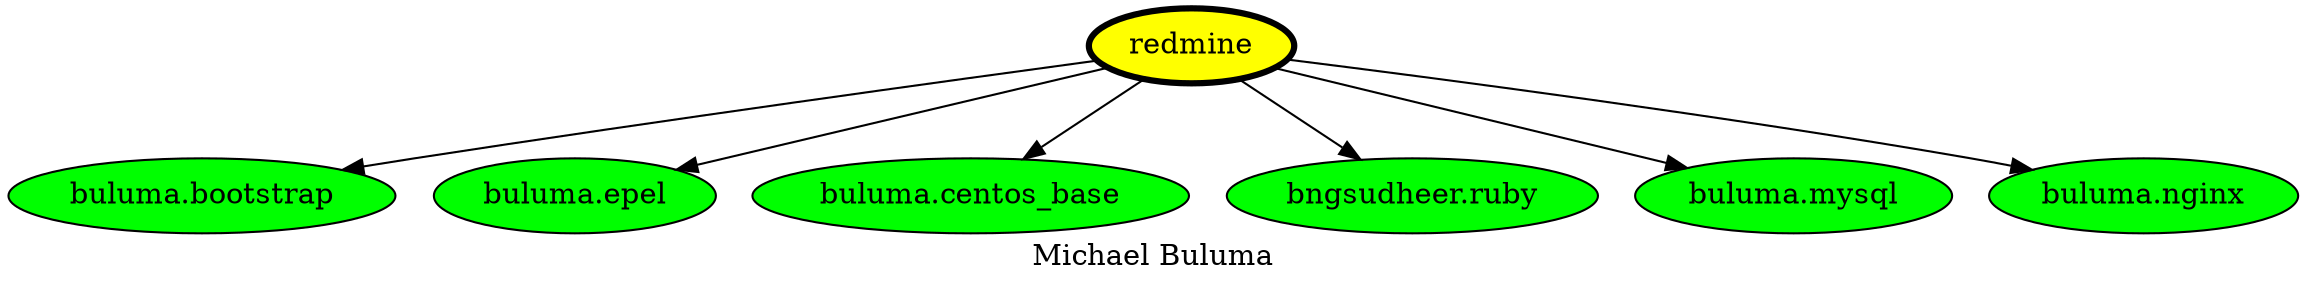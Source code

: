 digraph PhiloDilemma {
  label = "Michael Buluma" ;
  overlap=false
  {
    "redmine" [fillcolor=yellow style=filled penwidth=3]
    "buluma.bootstrap" [fillcolor=green style=filled]
    "buluma.epel" [fillcolor=green style=filled]
    "buluma.centos_base" [fillcolor=green style=filled]
    "bngsudheer.ruby" [fillcolor=green style=filled]
    "buluma.mysql" [fillcolor=green style=filled]
    "buluma.nginx" [fillcolor=green style=filled]
  }
  "redmine" -> "buluma.bootstrap"
  "redmine" -> "buluma.epel"
  "redmine" -> "buluma.centos_base"
  "redmine" -> "bngsudheer.ruby"
  "redmine" -> "buluma.mysql"
  "redmine" -> "buluma.nginx"
}
